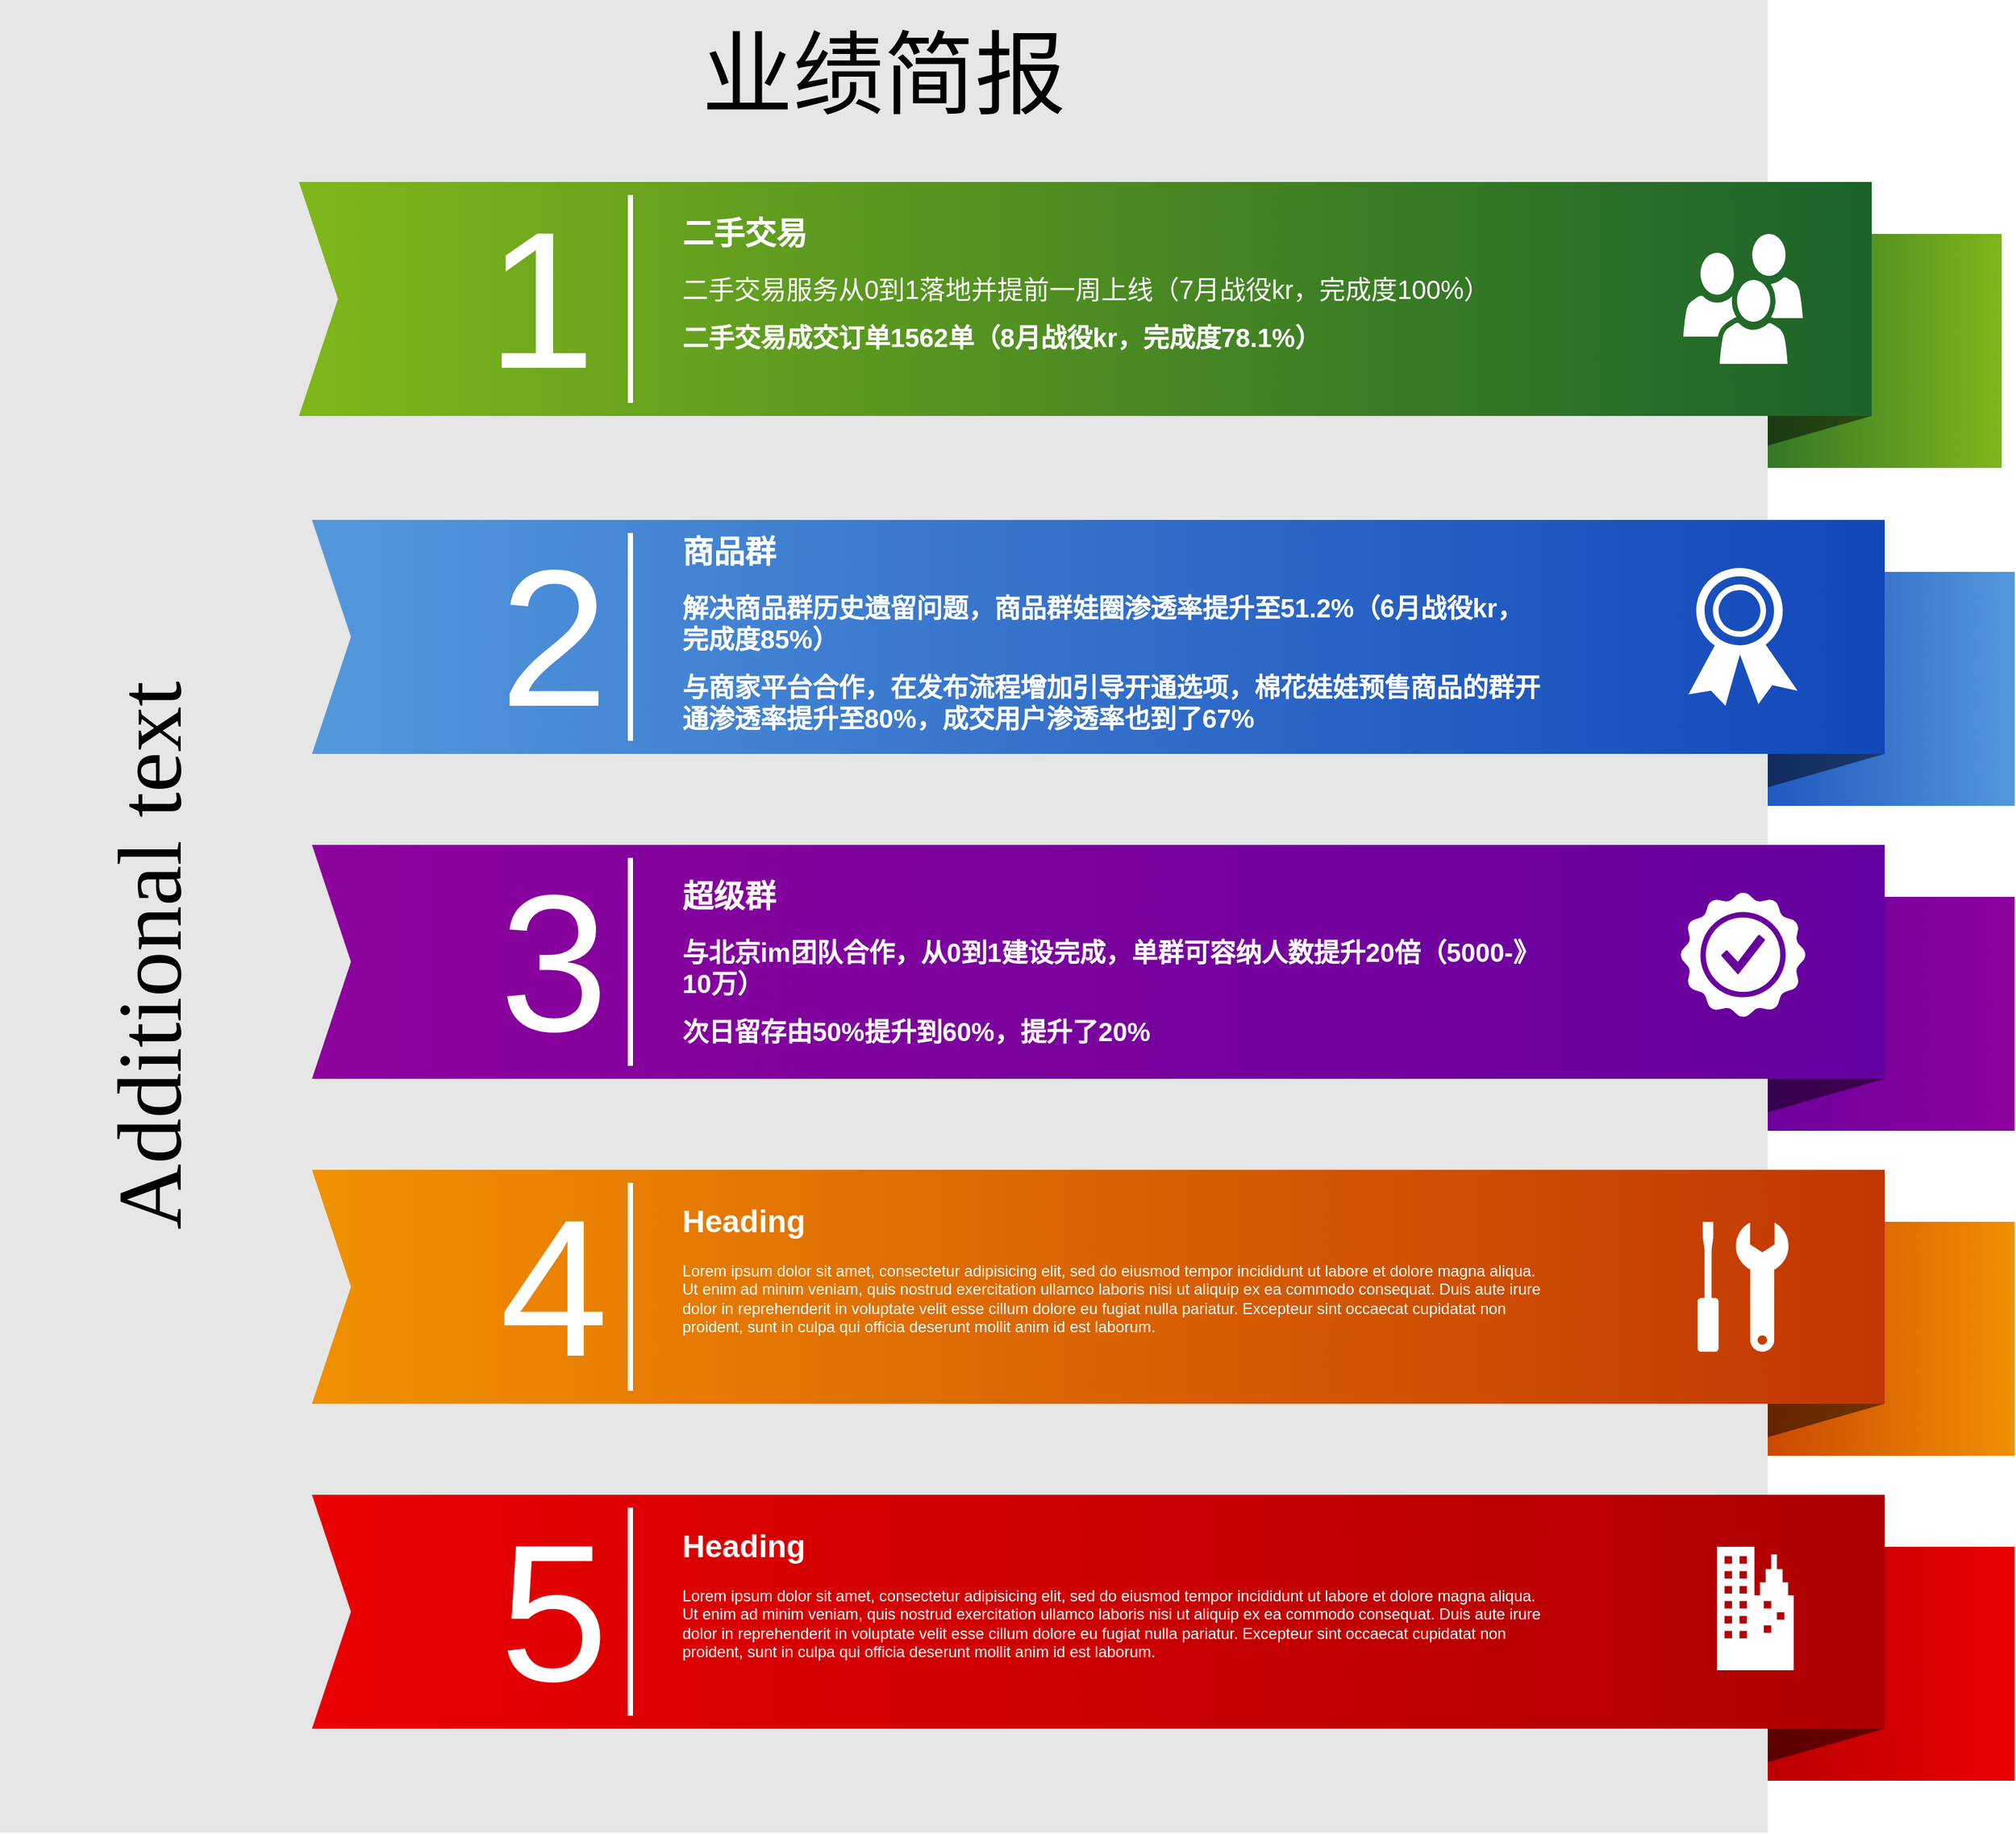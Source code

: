 <mxfile version="15.9.1" type="github">
  <diagram name="Page-1" id="1622d65d-c77d-c4b6-e0e7-3c11208c8684">
    <mxGraphModel dx="2066" dy="1129" grid="1" gridSize="10" guides="1" tooltips="1" connect="1" arrows="1" fold="1" page="1" pageScale="1.5" pageWidth="1169" pageHeight="826" background="none" math="0" shadow="0">
      <root>
        <mxCell id="0" style=";html=1;" />
        <mxCell id="1" style=";html=1;" parent="0" />
        <mxCell id="869962fe87da545-3" value="" style="whiteSpace=wrap;html=1;rounded=0;shadow=0;dashed=0;strokeWidth=1;fontFamily=Tahoma;fontSize=10;fontColor=#FFFFFF;strokeColor=none;fillColor=#7FB61A;gradientColor=#1B622A;gradientDirection=west;" parent="1" vertex="1">
          <mxGeometry x="1360" y="210" width="240" height="180" as="geometry" />
        </mxCell>
        <mxCell id="869962fe87da545-4" value="" style="verticalLabelPosition=bottom;verticalAlign=top;html=1;strokeWidth=1;shape=mxgraph.basic.orthogonal_triangle;rounded=0;shadow=0;dashed=0;fontFamily=Tahoma;fontSize=10;fontColor=#FFFFFF;flipV=1;fillColor=#000000;strokeColor=none;opacity=50;" parent="1" vertex="1">
          <mxGeometry x="1360" y="350" width="140" height="40" as="geometry" />
        </mxCell>
        <mxCell id="869962fe87da545-6" value="" style="whiteSpace=wrap;html=1;rounded=0;shadow=0;dashed=0;strokeWidth=1;fontFamily=Tahoma;fontSize=10;fontColor=#FFFFFF;strokeColor=none;fillColor=#5398DB;gradientColor=#1247B9;gradientDirection=west;" parent="1" vertex="1">
          <mxGeometry x="1370" y="470" width="240" height="180" as="geometry" />
        </mxCell>
        <mxCell id="869962fe87da545-7" value="" style="verticalLabelPosition=bottom;verticalAlign=top;html=1;strokeWidth=1;shape=mxgraph.basic.orthogonal_triangle;rounded=0;shadow=0;dashed=0;fontFamily=Tahoma;fontSize=10;fontColor=#FFFFFF;flipV=1;fillColor=#000000;strokeColor=none;opacity=50;" parent="1" vertex="1">
          <mxGeometry x="1370" y="610" width="140" height="40" as="geometry" />
        </mxCell>
        <mxCell id="869962fe87da545-9" value="" style="whiteSpace=wrap;html=1;rounded=0;shadow=0;dashed=0;strokeWidth=1;fontFamily=Tahoma;fontSize=10;fontColor=#FFFFFF;strokeColor=none;fillColor=#8D029D;gradientColor=#65009E;gradientDirection=west;" parent="1" vertex="1">
          <mxGeometry x="1370" y="720" width="240" height="180" as="geometry" />
        </mxCell>
        <mxCell id="869962fe87da545-10" value="" style="verticalLabelPosition=bottom;verticalAlign=top;html=1;strokeWidth=1;shape=mxgraph.basic.orthogonal_triangle;rounded=0;shadow=0;dashed=0;fontFamily=Tahoma;fontSize=10;fontColor=#FFFFFF;flipV=1;fillColor=#000000;strokeColor=none;opacity=50;" parent="1" vertex="1">
          <mxGeometry x="1370" y="860" width="140" height="40" as="geometry" />
        </mxCell>
        <mxCell id="869962fe87da545-12" value="" style="whiteSpace=wrap;html=1;rounded=0;shadow=0;dashed=0;strokeWidth=1;fontFamily=Tahoma;fontSize=10;fontColor=#FFFFFF;strokeColor=none;fillColor=#F19001;gradientColor=#C23603;gradientDirection=west;" parent="1" vertex="1">
          <mxGeometry x="1370" y="970" width="240" height="180" as="geometry" />
        </mxCell>
        <mxCell id="869962fe87da545-13" value="" style="verticalLabelPosition=bottom;verticalAlign=top;html=1;strokeWidth=1;shape=mxgraph.basic.orthogonal_triangle;rounded=0;shadow=0;dashed=0;fontFamily=Tahoma;fontSize=10;fontColor=#FFFFFF;flipV=1;fillColor=#000000;strokeColor=none;opacity=50;" parent="1" vertex="1">
          <mxGeometry x="1370" y="1110" width="140" height="40" as="geometry" />
        </mxCell>
        <mxCell id="869962fe87da545-15" value="" style="whiteSpace=wrap;html=1;rounded=0;shadow=0;dashed=0;strokeWidth=1;fontFamily=Tahoma;fontSize=10;fontColor=#FFFFFF;strokeColor=none;fillColor=#EA0001;gradientColor=#AD0002;gradientDirection=west;" parent="1" vertex="1">
          <mxGeometry x="1370" y="1220" width="240" height="180" as="geometry" />
        </mxCell>
        <mxCell id="869962fe87da545-16" value="" style="verticalLabelPosition=bottom;verticalAlign=top;html=1;strokeWidth=1;shape=mxgraph.basic.orthogonal_triangle;rounded=0;shadow=0;dashed=0;fontFamily=Tahoma;fontSize=10;fontColor=#FFFFFF;flipV=1;fillColor=#000000;strokeColor=none;opacity=50;" parent="1" vertex="1">
          <mxGeometry x="1370" y="1360" width="140" height="40" as="geometry" />
        </mxCell>
        <mxCell id="869962fe87da545-5" value="业绩简报" style="whiteSpace=wrap;html=1;rounded=0;shadow=0;dashed=0;strokeWidth=1;fillColor=#E6E6E6;fontFamily=Verdana;fontSize=70;strokeColor=none;verticalAlign=top;spacingTop=10;" parent="1" vertex="1">
          <mxGeometry x="60" y="30" width="1360" height="1410" as="geometry" />
        </mxCell>
        <mxCell id="869962fe87da545-2" value="" style="html=1;shadow=0;dashed=0;align=center;verticalAlign=middle;shape=mxgraph.arrows2.arrow;dy=0;dx=0;notch=30;rounded=0;strokeColor=none;strokeWidth=1;fillColor=#7FB61A;fontFamily=Tahoma;fontSize=10;fontColor=#FFFFFF;gradientColor=#1B622A;gradientDirection=east;" parent="1" vertex="1">
          <mxGeometry x="290" y="170" width="1210" height="180" as="geometry" />
        </mxCell>
        <mxCell id="869962fe87da545-8" value="" style="html=1;shadow=0;dashed=0;align=center;verticalAlign=middle;shape=mxgraph.arrows2.arrow;dy=0;dx=0;notch=30;rounded=0;strokeColor=none;strokeWidth=1;fillColor=#5398DB;fontFamily=Tahoma;fontSize=10;fontColor=#FFFFFF;gradientColor=#1247B9;gradientDirection=east;" parent="1" vertex="1">
          <mxGeometry x="300" y="430" width="1210" height="180" as="geometry" />
        </mxCell>
        <mxCell id="869962fe87da545-11" value="" style="html=1;shadow=0;dashed=0;align=center;verticalAlign=middle;shape=mxgraph.arrows2.arrow;dy=0;dx=0;notch=30;rounded=0;strokeColor=none;strokeWidth=1;fillColor=#8D029D;fontFamily=Tahoma;fontSize=10;fontColor=#FFFFFF;gradientColor=#65009E;gradientDirection=east;" parent="1" vertex="1">
          <mxGeometry x="300" y="680" width="1210" height="180" as="geometry" />
        </mxCell>
        <mxCell id="869962fe87da545-14" value="" style="html=1;shadow=0;dashed=0;align=center;verticalAlign=middle;shape=mxgraph.arrows2.arrow;dy=0;dx=0;notch=30;rounded=0;strokeColor=none;strokeWidth=1;fillColor=#F19001;fontFamily=Tahoma;fontSize=10;fontColor=#FFFFFF;gradientColor=#C23603;gradientDirection=east;" parent="1" vertex="1">
          <mxGeometry x="300" y="930" width="1210" height="180" as="geometry" />
        </mxCell>
        <mxCell id="869962fe87da545-17" value="" style="html=1;shadow=0;dashed=0;align=center;verticalAlign=middle;shape=mxgraph.arrows2.arrow;dy=0;dx=0;notch=30;rounded=0;strokeColor=none;strokeWidth=1;fillColor=#EA0001;fontFamily=Tahoma;fontSize=10;fontColor=#FFFFFF;gradientColor=#AD0002;gradientDirection=east;" parent="1" vertex="1">
          <mxGeometry x="300" y="1180" width="1210" height="180" as="geometry" />
        </mxCell>
        <mxCell id="869962fe87da545-18" value="Additional text" style="text;html=1;strokeColor=none;fillColor=none;align=center;verticalAlign=middle;whiteSpace=wrap;rounded=0;shadow=0;dashed=0;fontFamily=Verdana;fontSize=70;horizontal=0;" parent="1" vertex="1">
          <mxGeometry x="110" y="170" width="130" height="1190" as="geometry" />
        </mxCell>
        <mxCell id="869962fe87da545-19" value="1" style="text;html=1;strokeColor=none;fillColor=none;align=right;verticalAlign=middle;whiteSpace=wrap;rounded=0;shadow=0;dashed=0;fontFamily=Helvetica;fontSize=150;fontColor=#FFFFFF;" parent="1" vertex="1">
          <mxGeometry x="320" y="170" width="200" height="180" as="geometry" />
        </mxCell>
        <mxCell id="869962fe87da545-20" value="2" style="text;html=1;strokeColor=none;fillColor=none;align=right;verticalAlign=middle;whiteSpace=wrap;rounded=0;shadow=0;dashed=0;fontFamily=Helvetica;fontSize=150;fontColor=#FFFFFF;" parent="1" vertex="1">
          <mxGeometry x="330" y="430" width="200" height="180" as="geometry" />
        </mxCell>
        <mxCell id="869962fe87da545-21" value="3" style="text;html=1;strokeColor=none;fillColor=none;align=right;verticalAlign=middle;whiteSpace=wrap;rounded=0;shadow=0;dashed=0;fontFamily=Helvetica;fontSize=150;fontColor=#FFFFFF;" parent="1" vertex="1">
          <mxGeometry x="330" y="680" width="200" height="180" as="geometry" />
        </mxCell>
        <mxCell id="869962fe87da545-22" value="4" style="text;html=1;strokeColor=none;fillColor=none;align=right;verticalAlign=middle;whiteSpace=wrap;rounded=0;shadow=0;dashed=0;fontFamily=Helvetica;fontSize=150;fontColor=#FFFFFF;" parent="1" vertex="1">
          <mxGeometry x="330" y="930" width="200" height="180" as="geometry" />
        </mxCell>
        <mxCell id="869962fe87da545-23" value="5" style="text;html=1;strokeColor=none;fillColor=none;align=right;verticalAlign=middle;whiteSpace=wrap;rounded=0;shadow=0;dashed=0;fontFamily=Helvetica;fontSize=150;fontColor=#FFFFFF;" parent="1" vertex="1">
          <mxGeometry x="330" y="1180" width="200" height="180" as="geometry" />
        </mxCell>
        <mxCell id="869962fe87da545-24" value="" style="line;strokeWidth=4;direction=south;html=1;rounded=0;shadow=0;dashed=0;fillColor=none;gradientColor=#AD0002;fontFamily=Helvetica;fontSize=150;fontColor=#FFFFFF;align=right;strokeColor=#FFFFFF;" parent="1" vertex="1">
          <mxGeometry x="540" y="180" width="10" height="160" as="geometry" />
        </mxCell>
        <mxCell id="869962fe87da545-25" value="" style="line;strokeWidth=4;direction=south;html=1;rounded=0;shadow=0;dashed=0;fillColor=none;gradientColor=#AD0002;fontFamily=Helvetica;fontSize=150;fontColor=#FFFFFF;align=right;strokeColor=#FFFFFF;" parent="1" vertex="1">
          <mxGeometry x="540" y="440" width="10" height="160" as="geometry" />
        </mxCell>
        <mxCell id="869962fe87da545-26" value="" style="line;strokeWidth=4;direction=south;html=1;rounded=0;shadow=0;dashed=0;fillColor=none;gradientColor=#AD0002;fontFamily=Helvetica;fontSize=150;fontColor=#FFFFFF;align=right;strokeColor=#FFFFFF;" parent="1" vertex="1">
          <mxGeometry x="540" y="690" width="10" height="160" as="geometry" />
        </mxCell>
        <mxCell id="869962fe87da545-27" value="" style="line;strokeWidth=4;direction=south;html=1;rounded=0;shadow=0;dashed=0;fillColor=none;gradientColor=#AD0002;fontFamily=Helvetica;fontSize=150;fontColor=#FFFFFF;align=right;strokeColor=#FFFFFF;" parent="1" vertex="1">
          <mxGeometry x="540" y="940" width="10" height="160" as="geometry" />
        </mxCell>
        <mxCell id="869962fe87da545-28" value="" style="line;strokeWidth=4;direction=south;html=1;rounded=0;shadow=0;dashed=0;fillColor=none;gradientColor=#AD0002;fontFamily=Helvetica;fontSize=150;fontColor=#FFFFFF;align=right;strokeColor=#FFFFFF;" parent="1" vertex="1">
          <mxGeometry x="540" y="1190" width="10" height="160" as="geometry" />
        </mxCell>
        <mxCell id="869962fe87da545-29" value="&lt;h1&gt;&lt;font size=&quot;1&quot;&gt;&lt;span style=&quot;font-size: 24px&quot;&gt;二手交易&lt;/span&gt;&lt;/font&gt;&lt;/h1&gt;&lt;h1 style=&quot;font-size: 20px&quot;&gt;&lt;font style=&quot;font-size: 20px&quot;&gt;&lt;span style=&quot;font-weight: normal&quot;&gt;二手交易服务从0到1落地并提前一周上线（7月战役kr，完成度100%）&lt;/span&gt;&lt;br&gt;&lt;/font&gt;&lt;/h1&gt;&lt;h1 style=&quot;font-size: 20px&quot;&gt;&lt;font style=&quot;font-size: 20px&quot;&gt;二手交易成交订单1562单（8月战役kr，完成度78.1%）&lt;/font&gt;&lt;/h1&gt;" style="text;html=1;strokeColor=none;fillColor=none;spacing=5;spacingTop=-20;whiteSpace=wrap;overflow=hidden;rounded=0;shadow=0;dashed=0;fontFamily=Helvetica;fontSize=12;fontColor=#FFFFFF;align=left;" parent="1" vertex="1">
          <mxGeometry x="580" y="190" width="670" height="140" as="geometry" />
        </mxCell>
        <mxCell id="869962fe87da545-30" value="&lt;h1&gt;&lt;font style=&quot;font-size: 24px&quot;&gt;商品群&lt;/font&gt;&lt;/h1&gt;&lt;h1 style=&quot;font-size: 20px&quot;&gt;&lt;font style=&quot;font-size: 20px&quot;&gt;解决商品群历史遗留问题，商品群娃圈渗透率提升至51.2%（6月战役kr，完成度85%）&lt;/font&gt;&lt;/h1&gt;&lt;h1 style=&quot;font-size: 20px&quot;&gt;&lt;font style=&quot;font-size: 20px&quot;&gt;与商家平台合作，在发布流程增加引导开通选项，棉花娃娃预售商品的群开通渗透率提升至80%，成交用户渗透率也到了67%&lt;/font&gt;&lt;/h1&gt;" style="text;html=1;strokeColor=none;fillColor=none;spacing=5;spacingTop=-20;whiteSpace=wrap;overflow=hidden;rounded=0;shadow=0;dashed=0;fontFamily=Helvetica;fontSize=12;fontColor=#FFFFFF;align=left;" parent="1" vertex="1">
          <mxGeometry x="580" y="435" width="670" height="157" as="geometry" />
        </mxCell>
        <mxCell id="869962fe87da545-31" value="&lt;h1&gt;&lt;font style=&quot;font-size: 24px&quot;&gt;超级群&lt;/font&gt;&lt;/h1&gt;&lt;h1 style=&quot;font-size: 20px&quot;&gt;&lt;font style=&quot;font-size: 20px&quot;&gt;与北京im团队合作，从0到1建设完成，单群可容纳人数提升20倍（5000-》10万）&lt;/font&gt;&lt;/h1&gt;&lt;h1 style=&quot;font-size: 20px&quot;&gt;&lt;font style=&quot;font-size: 20px&quot;&gt;次日留存由50%提升到60%，提升了20%&lt;/font&gt;&lt;/h1&gt;" style="text;html=1;strokeColor=none;fillColor=none;spacing=5;spacingTop=-20;whiteSpace=wrap;overflow=hidden;rounded=0;shadow=0;dashed=0;fontFamily=Helvetica;fontSize=12;fontColor=#FFFFFF;align=left;" parent="1" vertex="1">
          <mxGeometry x="580" y="700" width="670" height="140" as="geometry" />
        </mxCell>
        <mxCell id="869962fe87da545-32" value="&lt;h1&gt;Heading&lt;/h1&gt;&lt;p&gt;L&lt;span&gt;orem ipsum dolor sit amet, consectetur adipisicing elit, sed do eiusmod tempor incididunt ut labore et dolore magna aliqua. Ut enim ad minim veniam, quis nostrud exercitation ullamco laboris nisi ut aliquip ex ea commodo consequat. Duis aute irure dolor in reprehenderit in voluptate velit esse cillum dolore eu fugiat nulla pariatur. Excepteur sint occaecat cupidatat non proident, sunt in culpa qui officia deserunt mollit anim id est laborum.&lt;/span&gt;&lt;/p&gt;" style="text;html=1;strokeColor=none;fillColor=none;spacing=5;spacingTop=-20;whiteSpace=wrap;overflow=hidden;rounded=0;shadow=0;dashed=0;fontFamily=Helvetica;fontSize=12;fontColor=#FFFFFF;align=left;" parent="1" vertex="1">
          <mxGeometry x="580" y="950" width="670" height="140" as="geometry" />
        </mxCell>
        <mxCell id="869962fe87da545-33" value="&lt;h1&gt;Heading&lt;/h1&gt;&lt;p&gt;L&lt;span&gt;orem ipsum dolor sit amet, consectetur adipisicing elit, sed do eiusmod tempor incididunt ut labore et dolore magna aliqua. Ut enim ad minim veniam, quis nostrud exercitation ullamco laboris nisi ut aliquip ex ea commodo consequat. Duis aute irure dolor in reprehenderit in voluptate velit esse cillum dolore eu fugiat nulla pariatur. Excepteur sint occaecat cupidatat non proident, sunt in culpa qui officia deserunt mollit anim id est laborum.&lt;/span&gt;&lt;/p&gt;" style="text;html=1;strokeColor=none;fillColor=none;spacing=5;spacingTop=-20;whiteSpace=wrap;overflow=hidden;rounded=0;shadow=0;dashed=0;fontFamily=Helvetica;fontSize=12;fontColor=#FFFFFF;align=left;" parent="1" vertex="1">
          <mxGeometry x="580" y="1200" width="670" height="140" as="geometry" />
        </mxCell>
        <mxCell id="869962fe87da545-34" value="" style="shadow=0;dashed=0;html=1;strokeColor=none;fillColor=#FFFFFF;labelPosition=center;verticalLabelPosition=bottom;verticalAlign=top;shape=mxgraph.office.users.users;rounded=0;fontFamily=Helvetica;fontSize=12;fontColor=#FFFFFF;align=left;" parent="1" vertex="1">
          <mxGeometry x="1355.0" y="210" width="92" height="100" as="geometry" />
        </mxCell>
        <mxCell id="869962fe87da545-35" value="" style="shadow=0;dashed=0;html=1;strokeColor=none;fillColor=#FFFFFF;labelPosition=center;verticalLabelPosition=bottom;verticalAlign=top;shape=mxgraph.office.security.token;rounded=0;fontFamily=Helvetica;fontSize=12;fontColor=#FFFFFF;align=left;" parent="1" vertex="1">
          <mxGeometry x="1359.0" y="467" width="84" height="106" as="geometry" />
        </mxCell>
        <mxCell id="869962fe87da545-36" value="" style="shadow=0;dashed=0;html=1;strokeColor=none;fillColor=#FFFFFF;labelPosition=center;verticalLabelPosition=bottom;verticalAlign=top;shape=mxgraph.office.concepts.best_practices;rounded=0;fontFamily=Helvetica;fontSize=12;fontColor=#FFFFFF;align=left;" parent="1" vertex="1">
          <mxGeometry x="1352.5" y="716" width="97" height="97" as="geometry" />
        </mxCell>
        <mxCell id="869962fe87da545-37" value="" style="shadow=0;dashed=0;html=1;strokeColor=none;fillColor=#FFFFFF;labelPosition=center;verticalLabelPosition=bottom;verticalAlign=top;shape=mxgraph.office.concepts.maintenance;rounded=0;fontFamily=Helvetica;fontSize=12;fontColor=#FFFFFF;align=left;" parent="1" vertex="1">
          <mxGeometry x="1366" y="970" width="70" height="100" as="geometry" />
        </mxCell>
        <mxCell id="869962fe87da545-38" value="" style="shadow=0;dashed=0;html=1;strokeColor=none;fillColor=#FFFFFF;labelPosition=center;verticalLabelPosition=bottom;verticalAlign=top;shape=mxgraph.office.concepts.on_premises;rounded=0;fontFamily=Helvetica;fontSize=12;fontColor=#FFFFFF;align=left;" parent="1" vertex="1">
          <mxGeometry x="1381" y="1220" width="59" height="95" as="geometry" />
        </mxCell>
      </root>
    </mxGraphModel>
  </diagram>
</mxfile>
